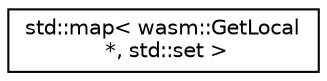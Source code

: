 digraph "Graphical Class Hierarchy"
{
  edge [fontname="Helvetica",fontsize="10",labelfontname="Helvetica",labelfontsize="10"];
  node [fontname="Helvetica",fontsize="10",shape=record];
  rankdir="LR";
  Node0 [label="std::map\< wasm::GetLocal\l *, std::set \>",height=0.2,width=0.4,color="black", fillcolor="white", style="filled",URL="$classstd_1_1map.html"];
}
